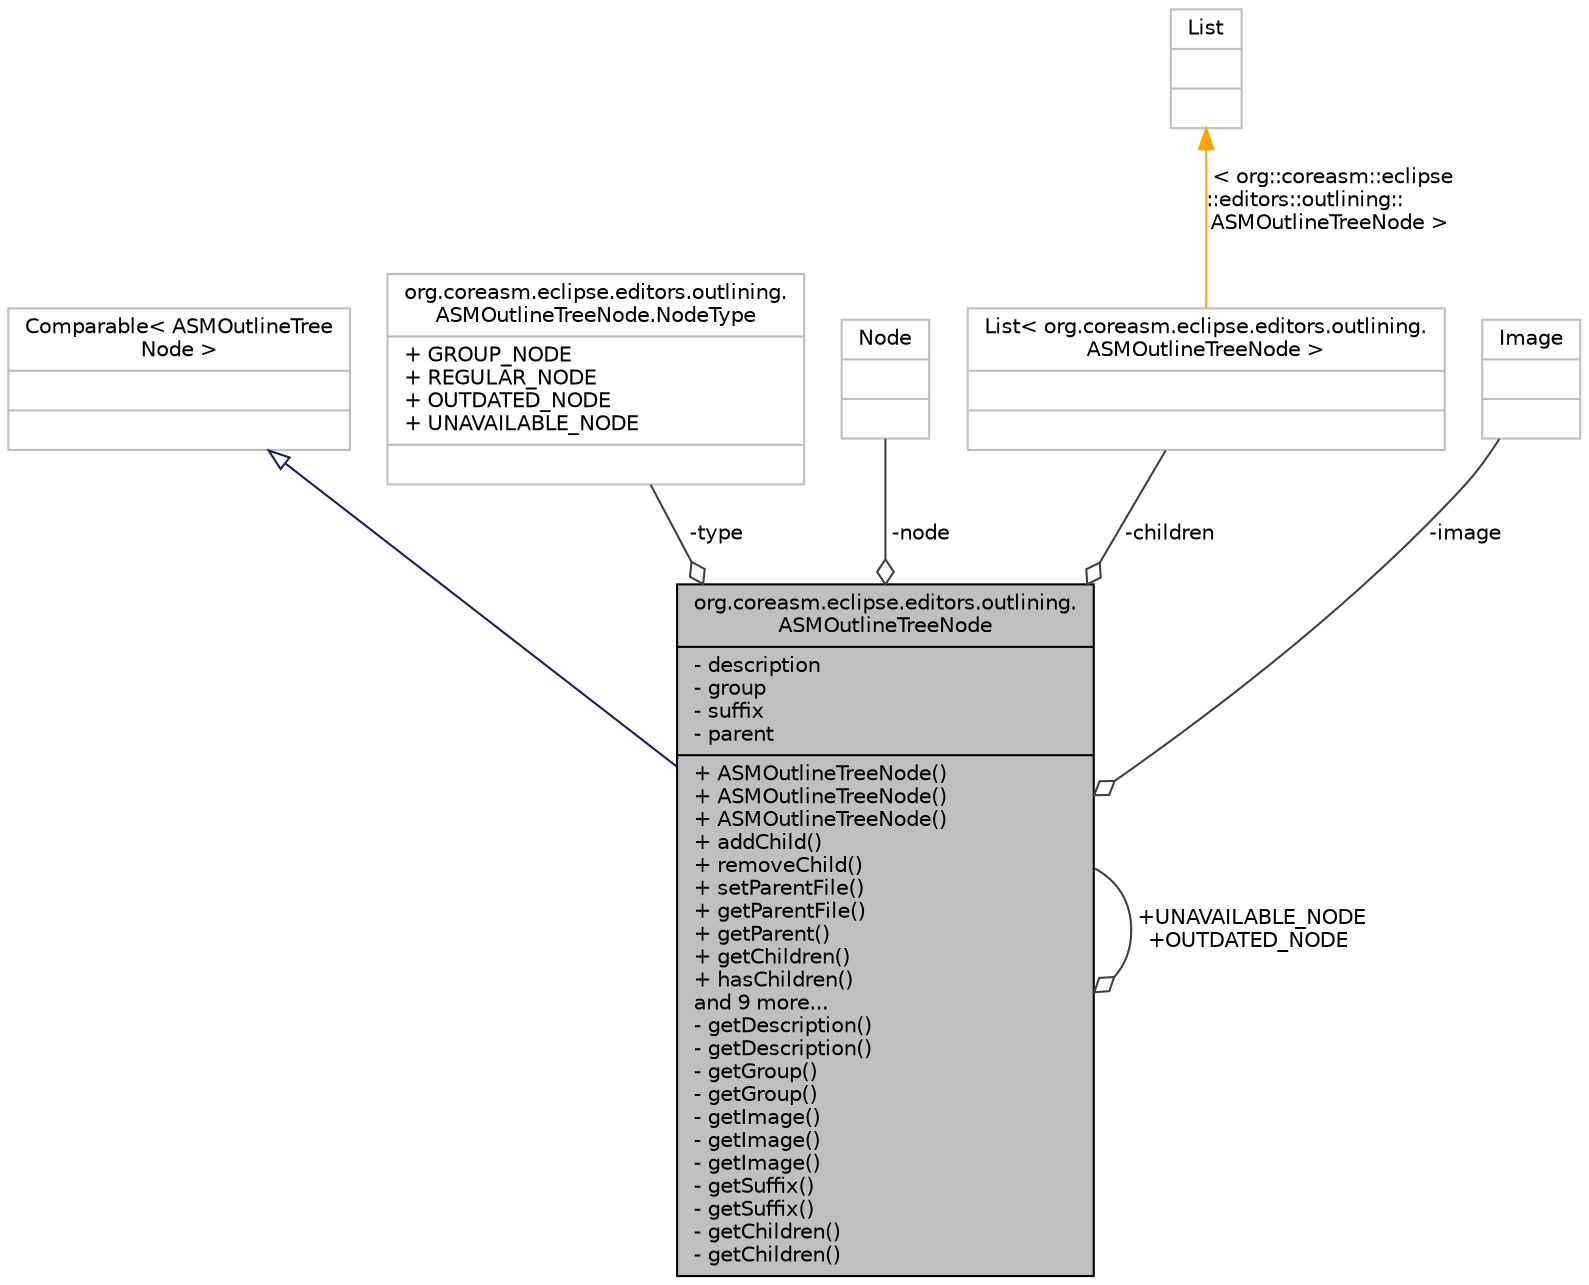 digraph "org.coreasm.eclipse.editors.outlining.ASMOutlineTreeNode"
{
  bgcolor="transparent";
  edge [fontname="Helvetica",fontsize="10",labelfontname="Helvetica",labelfontsize="10"];
  node [fontname="Helvetica",fontsize="10",shape=record];
  Node1 [label="{org.coreasm.eclipse.editors.outlining.\lASMOutlineTreeNode\n|- description\l- group\l- suffix\l- parent\l|+ ASMOutlineTreeNode()\l+ ASMOutlineTreeNode()\l+ ASMOutlineTreeNode()\l+ addChild()\l+ removeChild()\l+ setParentFile()\l+ getParentFile()\l+ getParent()\l+ getChildren()\l+ hasChildren()\land 9 more...\l- getDescription()\l- getDescription()\l- getGroup()\l- getGroup()\l- getImage()\l- getImage()\l- getImage()\l- getSuffix()\l- getSuffix()\l- getChildren()\l- getChildren()\l}",height=0.2,width=0.4,color="black", fillcolor="grey75", style="filled" fontcolor="black"];
  Node2 -> Node1 [dir="back",color="midnightblue",fontsize="10",style="solid",arrowtail="onormal",fontname="Helvetica"];
  Node2 [label="{Comparable\< ASMOutlineTree\lNode \>\n||}",height=0.2,width=0.4,color="grey75"];
  Node3 -> Node1 [color="grey25",fontsize="10",style="solid",label=" -type" ,arrowhead="odiamond",fontname="Helvetica"];
  Node3 [label="{org.coreasm.eclipse.editors.outlining.\lASMOutlineTreeNode.NodeType\n|+ GROUP_NODE\l+ REGULAR_NODE\l+ OUTDATED_NODE\l+ UNAVAILABLE_NODE\l|}",height=0.2,width=0.4,color="grey75"];
  Node4 -> Node1 [color="grey25",fontsize="10",style="solid",label=" -node" ,arrowhead="odiamond",fontname="Helvetica"];
  Node4 [label="{Node\n||}",height=0.2,width=0.4,color="grey75"];
  Node1 -> Node1 [color="grey25",fontsize="10",style="solid",label=" +UNAVAILABLE_NODE\n+OUTDATED_NODE" ,arrowhead="odiamond",fontname="Helvetica"];
  Node5 -> Node1 [color="grey25",fontsize="10",style="solid",label=" -children" ,arrowhead="odiamond",fontname="Helvetica"];
  Node5 [label="{List\< org.coreasm.eclipse.editors.outlining.\lASMOutlineTreeNode \>\n||}",height=0.2,width=0.4,color="grey75"];
  Node6 -> Node5 [dir="back",color="orange",fontsize="10",style="solid",label=" \< org::coreasm::eclipse\l::editors::outlining::\lASMOutlineTreeNode \>" ,fontname="Helvetica"];
  Node6 [label="{List\n||}",height=0.2,width=0.4,color="grey75"];
  Node7 -> Node1 [color="grey25",fontsize="10",style="solid",label=" -image" ,arrowhead="odiamond",fontname="Helvetica"];
  Node7 [label="{Image\n||}",height=0.2,width=0.4,color="grey75"];
}
